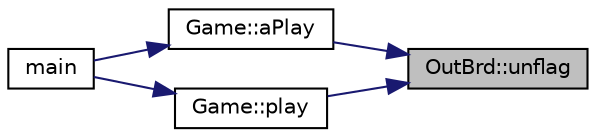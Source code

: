 digraph "OutBrd::unflag"
{
 // INTERACTIVE_SVG=YES
 // LATEX_PDF_SIZE
  edge [fontname="Helvetica",fontsize="10",labelfontname="Helvetica",labelfontsize="10"];
  node [fontname="Helvetica",fontsize="10",shape=record];
  rankdir="RL";
  Node1 [label="OutBrd::unflag",height=0.2,width=0.4,color="black", fillcolor="grey75", style="filled", fontcolor="black",tooltip=" "];
  Node1 -> Node2 [dir="back",color="midnightblue",fontsize="10",style="solid",fontname="Helvetica"];
  Node2 [label="Game::aPlay",height=0.2,width=0.4,color="black", fillcolor="white", style="filled",URL="$dd/d1f/class_game.html#adc9795bcae2278f21f2510106a68aa4a",tooltip=" "];
  Node2 -> Node3 [dir="back",color="midnightblue",fontsize="10",style="solid",fontname="Helvetica"];
  Node3 [label="main",height=0.2,width=0.4,color="black", fillcolor="white", style="filled",URL="$d6/d4d/_ante___gabrielle___project__2_8cpp.html#a3c04138a5bfe5d72780bb7e82a18e627",tooltip=" "];
  Node1 -> Node4 [dir="back",color="midnightblue",fontsize="10",style="solid",fontname="Helvetica"];
  Node4 [label="Game::play",height=0.2,width=0.4,color="black", fillcolor="white", style="filled",URL="$dd/d1f/class_game.html#aa333825d0bca80e91e53c7e23f053405",tooltip=" "];
  Node4 -> Node3 [dir="back",color="midnightblue",fontsize="10",style="solid",fontname="Helvetica"];
}
